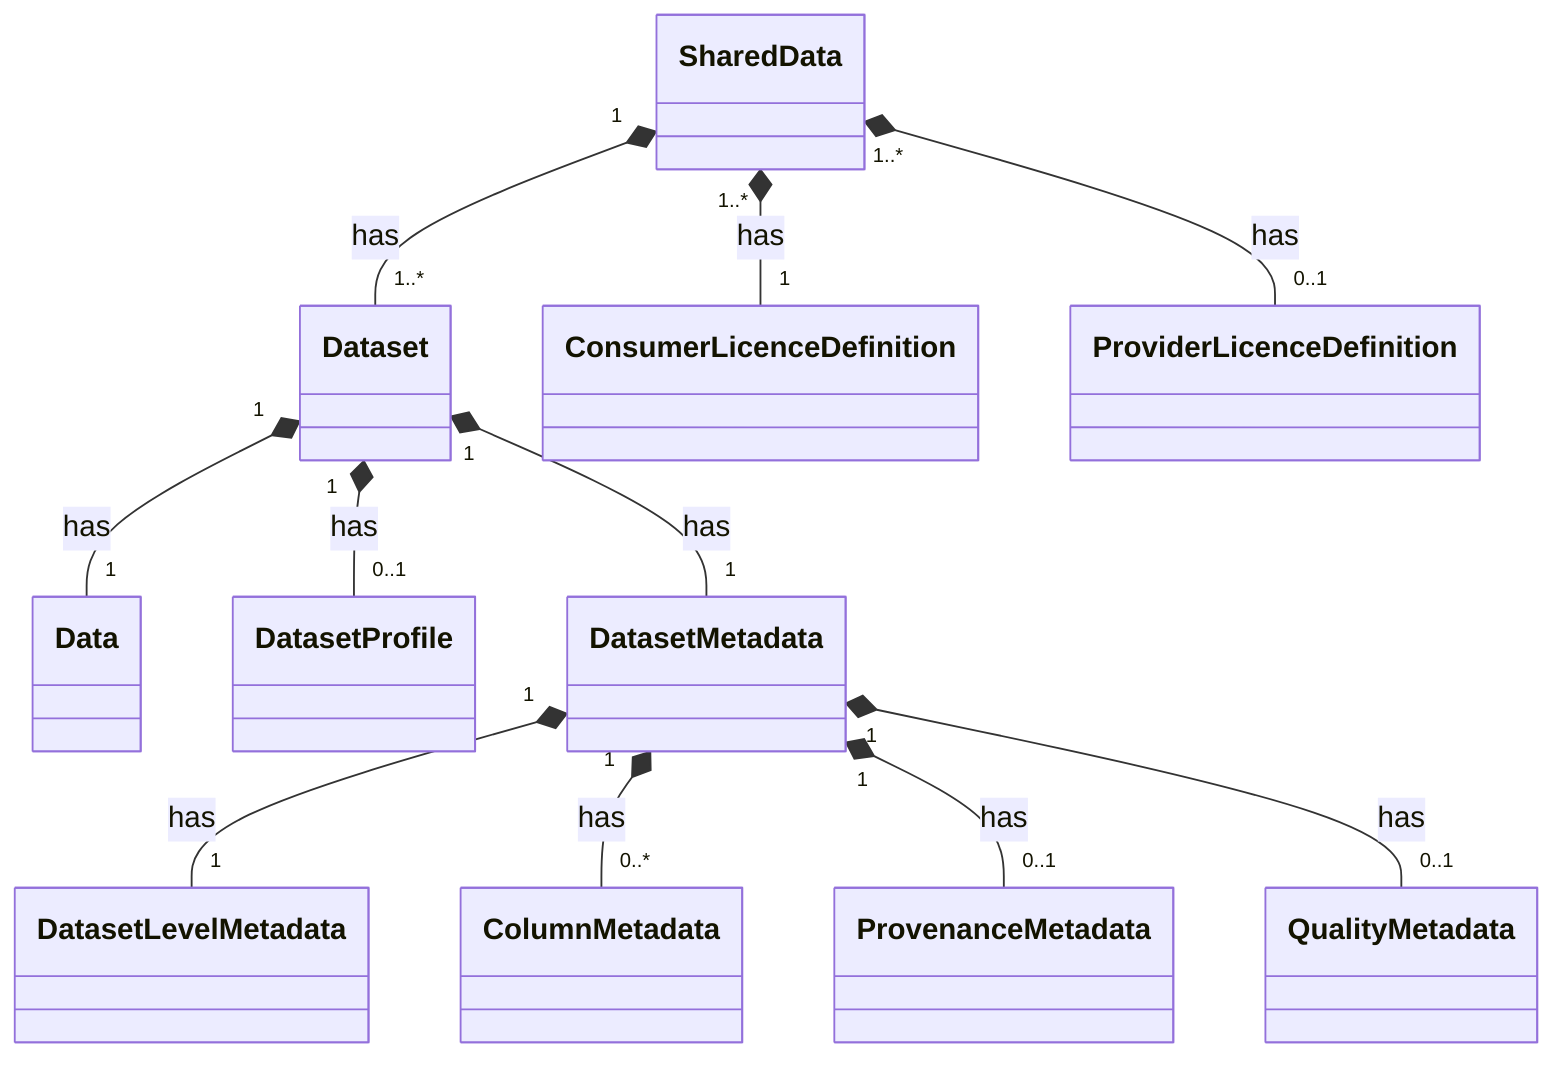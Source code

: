 classDiagram
SharedData "1" *-- "1..*" Dataset: has
Dataset "1" *-- "1" Data: has
Dataset "1" *-- "0..1" DatasetProfile: has
Dataset "1" *-- "1" DatasetMetadata: has
SharedData "1..*" *-- "1" ConsumerLicenceDefinition: has
SharedData "1..*" *-- "0..1" ProviderLicenceDefinition: has
DatasetMetadata "1" *-- "1" DatasetLevelMetadata: has
DatasetMetadata "1" *-- "0..*" ColumnMetadata: has
DatasetMetadata "1" *-- "0..1" ProvenanceMetadata: has
DatasetMetadata "1" *-- "0..1" QualityMetadata: has
class SharedData
class Dataset
class Data
class DatasetMetadata
class ProviderLicenceDefinition
class ConsumerLicenceDefinition
class DatasetLevelMetadata
class ColumnMetadata
class ProvenanceMetadata